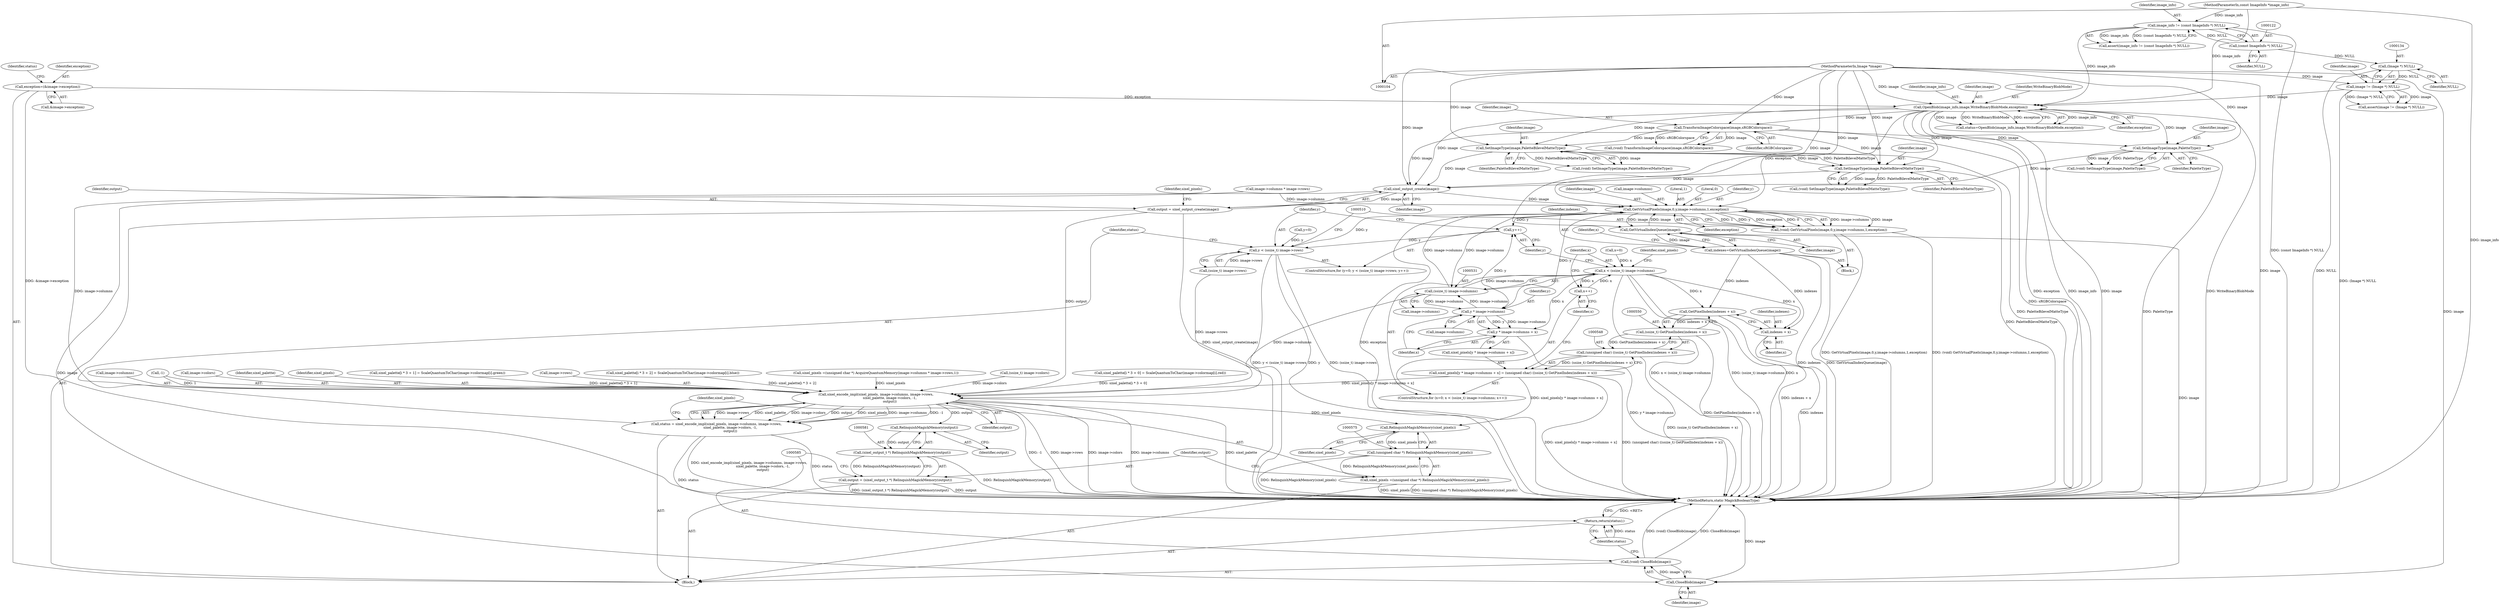 digraph "0_ImageMagick_10b3823a7619ed22d42764733eb052c4159bc8c1_1@API" {
"1000480" [label="(Call,sixel_output_create(image))"];
"1000185" [label="(Call,TransformImageColorspace(image,sRGBColorspace))"];
"1000165" [label="(Call,OpenBlob(image_info,image,WriteBinaryBlobMode,exception))"];
"1000119" [label="(Call,image_info != (const ImageInfo *) NULL)"];
"1000105" [label="(MethodParameterIn,const ImageInfo *image_info)"];
"1000121" [label="(Call,(const ImageInfo *) NULL)"];
"1000131" [label="(Call,image != (Image *) NULL)"];
"1000106" [label="(MethodParameterIn,Image *image)"];
"1000133" [label="(Call,(Image *) NULL)"];
"1000157" [label="(Call,exception=(&image->exception))"];
"1000234" [label="(Call,SetImageType(image,PaletteBilevelMatteType))"];
"1000213" [label="(Call,SetImageType(image,PaletteType))"];
"1000307" [label="(Call,SetImageType(image,PaletteBilevelMatteType))"];
"1000478" [label="(Call,output = sixel_output_create(image))"];
"1000557" [label="(Call,sixel_encode_impl(sixel_pixels, image->columns, image->rows,\n                          sixel_palette, image->colors, -1,\n                          output))"];
"1000555" [label="(Call,status = sixel_encode_impl(sixel_pixels, image->columns, image->rows,\n                          sixel_palette, image->colors, -1,\n                          output))"];
"1000588" [label="(Return,return(status);)"];
"1000576" [label="(Call,RelinquishMagickMemory(sixel_pixels))"];
"1000574" [label="(Call,(unsigned char *) RelinquishMagickMemory(sixel_pixels))"];
"1000572" [label="(Call,sixel_pixels =(unsigned char *) RelinquishMagickMemory(sixel_pixels))"];
"1000582" [label="(Call,RelinquishMagickMemory(output))"];
"1000580" [label="(Call,(sixel_output_t *) RelinquishMagickMemory(output))"];
"1000578" [label="(Call,output = (sixel_output_t *) RelinquishMagickMemory(output))"];
"1000511" [label="(Call,GetVirtualPixels(image,0,y,image->columns,1,exception))"];
"1000506" [label="(Call,y++)"];
"1000499" [label="(Call,y < (ssize_t) image->rows)"];
"1000509" [label="(Call,(void) GetVirtualPixels(image,0,y,image->columns,1,exception))"];
"1000522" [label="(Call,GetVirtualIndexQueue(image))"];
"1000520" [label="(Call,indexes=GetVirtualIndexQueue(image))"];
"1000551" [label="(Call,GetPixelIndex(indexes + x))"];
"1000549" [label="(Call,(ssize_t) GetPixelIndex(indexes + x))"];
"1000547" [label="(Call,(unsigned char) ((ssize_t) GetPixelIndex(indexes + x)))"];
"1000537" [label="(Call,sixel_pixels[y * image->columns + x] = (unsigned char) ((ssize_t) GetPixelIndex(indexes + x)))"];
"1000552" [label="(Call,indexes + x)"];
"1000586" [label="(Call,CloseBlob(image))"];
"1000584" [label="(Call,(void) CloseBlob(image))"];
"1000530" [label="(Call,(ssize_t) image->columns)"];
"1000528" [label="(Call,x < (ssize_t) image->columns)"];
"1000535" [label="(Call,x++)"];
"1000540" [label="(Call,y * image->columns + x)"];
"1000541" [label="(Call,y * image->columns)"];
"1000135" [label="(Identifier,NULL)"];
"1000501" [label="(Call,(ssize_t) image->rows)"];
"1000163" [label="(Call,status=OpenBlob(image_info,image,WriteBinaryBlobMode,exception))"];
"1000422" [label="(Call,(ssize_t) image->colors)"];
"1000478" [label="(Call,output = sixel_output_create(image))"];
"1000546" [label="(Identifier,x)"];
"1000538" [label="(Call,sixel_pixels[y * image->columns + x])"];
"1000482" [label="(Call,sixel_pixels =(unsigned char *) AcquireQuantumMemory(image->columns * image->rows,1))"];
"1000213" [label="(Call,SetImageType(image,PaletteType))"];
"1000232" [label="(Call,(void) SetImageType(image,PaletteBilevelMatteType))"];
"1000542" [label="(Identifier,y)"];
"1000107" [label="(Block,)"];
"1000584" [label="(Call,(void) CloseBlob(image))"];
"1000577" [label="(Identifier,sixel_pixels)"];
"1000165" [label="(Call,OpenBlob(image_info,image,WriteBinaryBlobMode,exception))"];
"1000529" [label="(Identifier,x)"];
"1000514" [label="(Identifier,y)"];
"1000576" [label="(Call,RelinquishMagickMemory(sixel_pixels))"];
"1000537" [label="(Call,sixel_pixels[y * image->columns + x] = (unsigned char) ((ssize_t) GetPixelIndex(indexes + x)))"];
"1000582" [label="(Call,RelinquishMagickMemory(output))"];
"1000587" [label="(Identifier,image)"];
"1000186" [label="(Identifier,image)"];
"1000487" [label="(Call,image->columns * image->rows)"];
"1000183" [label="(Call,(void) TransformImageColorspace(image,sRGBColorspace))"];
"1000512" [label="(Identifier,image)"];
"1000508" [label="(Block,)"];
"1000479" [label="(Identifier,output)"];
"1000495" [label="(ControlStructure,for (y=0; y < (ssize_t) image->rows; y++))"];
"1000549" [label="(Call,(ssize_t) GetPixelIndex(indexes + x))"];
"1000540" [label="(Call,y * image->columns + x)"];
"1000118" [label="(Call,assert(image_info != (const ImageInfo *) NULL))"];
"1000580" [label="(Call,(sixel_output_t *) RelinquishMagickMemory(output))"];
"1000515" [label="(Call,image->columns)"];
"1000123" [label="(Identifier,NULL)"];
"1000522" [label="(Call,GetVirtualIndexQueue(image))"];
"1000185" [label="(Call,TransformImageColorspace(image,sRGBColorspace))"];
"1000166" [label="(Identifier,image_info)"];
"1000518" [label="(Literal,1)"];
"1000430" [label="(Call,sixel_palette[i * 3 + 0] = ScaleQuantumToChar(image->colormap[i].red))"];
"1000559" [label="(Call,image->columns)"];
"1000528" [label="(Call,x < (ssize_t) image->columns)"];
"1000532" [label="(Call,image->columns)"];
"1000132" [label="(Identifier,image)"];
"1000499" [label="(Call,y < (ssize_t) image->rows)"];
"1000211" [label="(Call,(void) SetImageType(image,PaletteType))"];
"1000555" [label="(Call,status = sixel_encode_impl(sixel_pixels, image->columns, image->rows,\n                          sixel_palette, image->colors, -1,\n                          output))"];
"1000236" [label="(Identifier,PaletteBilevelMatteType)"];
"1000541" [label="(Call,y * image->columns)"];
"1000536" [label="(Identifier,x)"];
"1000309" [label="(Identifier,PaletteBilevelMatteType)"];
"1000574" [label="(Call,(unsigned char *) RelinquishMagickMemory(sixel_pixels))"];
"1000535" [label="(Call,x++)"];
"1000167" [label="(Identifier,image)"];
"1000131" [label="(Call,image != (Image *) NULL)"];
"1000569" [label="(Call,-1)"];
"1000530" [label="(Call,(ssize_t) image->columns)"];
"1000523" [label="(Identifier,image)"];
"1000572" [label="(Call,sixel_pixels =(unsigned char *) RelinquishMagickMemory(sixel_pixels))"];
"1000164" [label="(Identifier,status)"];
"1000307" [label="(Call,SetImageType(image,PaletteBilevelMatteType))"];
"1000588" [label="(Return,return(status);)"];
"1000526" [label="(Identifier,x)"];
"1000557" [label="(Call,sixel_encode_impl(sixel_pixels, image->columns, image->rows,\n                          sixel_palette, image->colors, -1,\n                          output))"];
"1000551" [label="(Call,GetPixelIndex(indexes + x))"];
"1000566" [label="(Call,image->colors)"];
"1000235" [label="(Identifier,image)"];
"1000483" [label="(Identifier,sixel_pixels)"];
"1000579" [label="(Identifier,output)"];
"1000119" [label="(Call,image_info != (const ImageInfo *) NULL)"];
"1000507" [label="(Identifier,y)"];
"1000157" [label="(Call,exception=(&image->exception))"];
"1000589" [label="(Identifier,status)"];
"1000520" [label="(Call,indexes=GetVirtualIndexQueue(image))"];
"1000158" [label="(Identifier,exception)"];
"1000187" [label="(Identifier,sRGBColorspace)"];
"1000215" [label="(Identifier,PaletteType)"];
"1000481" [label="(Identifier,image)"];
"1000130" [label="(Call,assert(image != (Image *) NULL))"];
"1000496" [label="(Call,y=0)"];
"1000169" [label="(Identifier,exception)"];
"1000565" [label="(Identifier,sixel_palette)"];
"1000558" [label="(Identifier,sixel_pixels)"];
"1000168" [label="(Identifier,WriteBinaryBlobMode)"];
"1000480" [label="(Call,sixel_output_create(image))"];
"1000553" [label="(Identifier,indexes)"];
"1000159" [label="(Call,&image->exception)"];
"1000583" [label="(Identifier,output)"];
"1000547" [label="(Call,(unsigned char) ((ssize_t) GetPixelIndex(indexes + x)))"];
"1000121" [label="(Call,(const ImageInfo *) NULL)"];
"1000519" [label="(Identifier,exception)"];
"1000120" [label="(Identifier,image_info)"];
"1000586" [label="(Call,CloseBlob(image))"];
"1000446" [label="(Call,sixel_palette[i * 3 + 1] = ScaleQuantumToChar(image->colormap[i].green))"];
"1000513" [label="(Literal,0)"];
"1000509" [label="(Call,(void) GetVirtualPixels(image,0,y,image->columns,1,exception))"];
"1000578" [label="(Call,output = (sixel_output_t *) RelinquishMagickMemory(output))"];
"1000234" [label="(Call,SetImageType(image,PaletteBilevelMatteType))"];
"1000524" [label="(ControlStructure,for (x=0; x < (ssize_t) image->columns; x++))"];
"1000543" [label="(Call,image->columns)"];
"1000539" [label="(Identifier,sixel_pixels)"];
"1000590" [label="(MethodReturn,static MagickBooleanType)"];
"1000554" [label="(Identifier,x)"];
"1000562" [label="(Call,image->rows)"];
"1000552" [label="(Call,indexes + x)"];
"1000500" [label="(Identifier,y)"];
"1000214" [label="(Identifier,image)"];
"1000506" [label="(Call,y++)"];
"1000525" [label="(Call,x=0)"];
"1000556" [label="(Identifier,status)"];
"1000511" [label="(Call,GetVirtualPixels(image,0,y,image->columns,1,exception))"];
"1000571" [label="(Identifier,output)"];
"1000133" [label="(Call,(Image *) NULL)"];
"1000305" [label="(Call,(void) SetImageType(image,PaletteBilevelMatteType))"];
"1000462" [label="(Call,sixel_palette[i * 3 + 2] = ScaleQuantumToChar(image->colormap[i].blue))"];
"1000308" [label="(Identifier,image)"];
"1000573" [label="(Identifier,sixel_pixels)"];
"1000105" [label="(MethodParameterIn,const ImageInfo *image_info)"];
"1000106" [label="(MethodParameterIn,Image *image)"];
"1000521" [label="(Identifier,indexes)"];
"1000480" -> "1000478"  [label="AST: "];
"1000480" -> "1000481"  [label="CFG: "];
"1000481" -> "1000480"  [label="AST: "];
"1000478" -> "1000480"  [label="CFG: "];
"1000480" -> "1000478"  [label="DDG: image"];
"1000185" -> "1000480"  [label="DDG: image"];
"1000234" -> "1000480"  [label="DDG: image"];
"1000213" -> "1000480"  [label="DDG: image"];
"1000165" -> "1000480"  [label="DDG: image"];
"1000307" -> "1000480"  [label="DDG: image"];
"1000106" -> "1000480"  [label="DDG: image"];
"1000480" -> "1000511"  [label="DDG: image"];
"1000480" -> "1000586"  [label="DDG: image"];
"1000185" -> "1000183"  [label="AST: "];
"1000185" -> "1000187"  [label="CFG: "];
"1000186" -> "1000185"  [label="AST: "];
"1000187" -> "1000185"  [label="AST: "];
"1000183" -> "1000185"  [label="CFG: "];
"1000185" -> "1000590"  [label="DDG: sRGBColorspace"];
"1000185" -> "1000183"  [label="DDG: image"];
"1000185" -> "1000183"  [label="DDG: sRGBColorspace"];
"1000165" -> "1000185"  [label="DDG: image"];
"1000106" -> "1000185"  [label="DDG: image"];
"1000185" -> "1000213"  [label="DDG: image"];
"1000185" -> "1000234"  [label="DDG: image"];
"1000185" -> "1000307"  [label="DDG: image"];
"1000165" -> "1000163"  [label="AST: "];
"1000165" -> "1000169"  [label="CFG: "];
"1000166" -> "1000165"  [label="AST: "];
"1000167" -> "1000165"  [label="AST: "];
"1000168" -> "1000165"  [label="AST: "];
"1000169" -> "1000165"  [label="AST: "];
"1000163" -> "1000165"  [label="CFG: "];
"1000165" -> "1000590"  [label="DDG: WriteBinaryBlobMode"];
"1000165" -> "1000590"  [label="DDG: exception"];
"1000165" -> "1000590"  [label="DDG: image_info"];
"1000165" -> "1000590"  [label="DDG: image"];
"1000165" -> "1000163"  [label="DDG: image_info"];
"1000165" -> "1000163"  [label="DDG: image"];
"1000165" -> "1000163"  [label="DDG: WriteBinaryBlobMode"];
"1000165" -> "1000163"  [label="DDG: exception"];
"1000119" -> "1000165"  [label="DDG: image_info"];
"1000105" -> "1000165"  [label="DDG: image_info"];
"1000131" -> "1000165"  [label="DDG: image"];
"1000106" -> "1000165"  [label="DDG: image"];
"1000157" -> "1000165"  [label="DDG: exception"];
"1000165" -> "1000213"  [label="DDG: image"];
"1000165" -> "1000234"  [label="DDG: image"];
"1000165" -> "1000307"  [label="DDG: image"];
"1000165" -> "1000511"  [label="DDG: exception"];
"1000119" -> "1000118"  [label="AST: "];
"1000119" -> "1000121"  [label="CFG: "];
"1000120" -> "1000119"  [label="AST: "];
"1000121" -> "1000119"  [label="AST: "];
"1000118" -> "1000119"  [label="CFG: "];
"1000119" -> "1000590"  [label="DDG: (const ImageInfo *) NULL"];
"1000119" -> "1000118"  [label="DDG: image_info"];
"1000119" -> "1000118"  [label="DDG: (const ImageInfo *) NULL"];
"1000105" -> "1000119"  [label="DDG: image_info"];
"1000121" -> "1000119"  [label="DDG: NULL"];
"1000105" -> "1000104"  [label="AST: "];
"1000105" -> "1000590"  [label="DDG: image_info"];
"1000121" -> "1000123"  [label="CFG: "];
"1000122" -> "1000121"  [label="AST: "];
"1000123" -> "1000121"  [label="AST: "];
"1000121" -> "1000133"  [label="DDG: NULL"];
"1000131" -> "1000130"  [label="AST: "];
"1000131" -> "1000133"  [label="CFG: "];
"1000132" -> "1000131"  [label="AST: "];
"1000133" -> "1000131"  [label="AST: "];
"1000130" -> "1000131"  [label="CFG: "];
"1000131" -> "1000590"  [label="DDG: (Image *) NULL"];
"1000131" -> "1000130"  [label="DDG: image"];
"1000131" -> "1000130"  [label="DDG: (Image *) NULL"];
"1000106" -> "1000131"  [label="DDG: image"];
"1000133" -> "1000131"  [label="DDG: NULL"];
"1000106" -> "1000104"  [label="AST: "];
"1000106" -> "1000590"  [label="DDG: image"];
"1000106" -> "1000213"  [label="DDG: image"];
"1000106" -> "1000234"  [label="DDG: image"];
"1000106" -> "1000307"  [label="DDG: image"];
"1000106" -> "1000511"  [label="DDG: image"];
"1000106" -> "1000522"  [label="DDG: image"];
"1000106" -> "1000586"  [label="DDG: image"];
"1000133" -> "1000135"  [label="CFG: "];
"1000134" -> "1000133"  [label="AST: "];
"1000135" -> "1000133"  [label="AST: "];
"1000133" -> "1000590"  [label="DDG: NULL"];
"1000157" -> "1000107"  [label="AST: "];
"1000157" -> "1000159"  [label="CFG: "];
"1000158" -> "1000157"  [label="AST: "];
"1000159" -> "1000157"  [label="AST: "];
"1000164" -> "1000157"  [label="CFG: "];
"1000157" -> "1000590"  [label="DDG: &image->exception"];
"1000234" -> "1000232"  [label="AST: "];
"1000234" -> "1000236"  [label="CFG: "];
"1000235" -> "1000234"  [label="AST: "];
"1000236" -> "1000234"  [label="AST: "];
"1000232" -> "1000234"  [label="CFG: "];
"1000234" -> "1000590"  [label="DDG: PaletteBilevelMatteType"];
"1000234" -> "1000232"  [label="DDG: image"];
"1000234" -> "1000232"  [label="DDG: PaletteBilevelMatteType"];
"1000234" -> "1000307"  [label="DDG: image"];
"1000234" -> "1000307"  [label="DDG: PaletteBilevelMatteType"];
"1000213" -> "1000211"  [label="AST: "];
"1000213" -> "1000215"  [label="CFG: "];
"1000214" -> "1000213"  [label="AST: "];
"1000215" -> "1000213"  [label="AST: "];
"1000211" -> "1000213"  [label="CFG: "];
"1000213" -> "1000590"  [label="DDG: PaletteType"];
"1000213" -> "1000211"  [label="DDG: image"];
"1000213" -> "1000211"  [label="DDG: PaletteType"];
"1000307" -> "1000305"  [label="AST: "];
"1000307" -> "1000309"  [label="CFG: "];
"1000308" -> "1000307"  [label="AST: "];
"1000309" -> "1000307"  [label="AST: "];
"1000305" -> "1000307"  [label="CFG: "];
"1000307" -> "1000590"  [label="DDG: PaletteBilevelMatteType"];
"1000307" -> "1000305"  [label="DDG: image"];
"1000307" -> "1000305"  [label="DDG: PaletteBilevelMatteType"];
"1000478" -> "1000107"  [label="AST: "];
"1000479" -> "1000478"  [label="AST: "];
"1000483" -> "1000478"  [label="CFG: "];
"1000478" -> "1000590"  [label="DDG: sixel_output_create(image)"];
"1000478" -> "1000557"  [label="DDG: output"];
"1000557" -> "1000555"  [label="AST: "];
"1000557" -> "1000571"  [label="CFG: "];
"1000558" -> "1000557"  [label="AST: "];
"1000559" -> "1000557"  [label="AST: "];
"1000562" -> "1000557"  [label="AST: "];
"1000565" -> "1000557"  [label="AST: "];
"1000566" -> "1000557"  [label="AST: "];
"1000569" -> "1000557"  [label="AST: "];
"1000571" -> "1000557"  [label="AST: "];
"1000555" -> "1000557"  [label="CFG: "];
"1000557" -> "1000590"  [label="DDG: -1"];
"1000557" -> "1000590"  [label="DDG: image->rows"];
"1000557" -> "1000590"  [label="DDG: image->colors"];
"1000557" -> "1000590"  [label="DDG: image->columns"];
"1000557" -> "1000590"  [label="DDG: sixel_palette"];
"1000557" -> "1000555"  [label="DDG: image->rows"];
"1000557" -> "1000555"  [label="DDG: sixel_palette"];
"1000557" -> "1000555"  [label="DDG: image->colors"];
"1000557" -> "1000555"  [label="DDG: output"];
"1000557" -> "1000555"  [label="DDG: sixel_pixels"];
"1000557" -> "1000555"  [label="DDG: image->columns"];
"1000557" -> "1000555"  [label="DDG: -1"];
"1000482" -> "1000557"  [label="DDG: sixel_pixels"];
"1000537" -> "1000557"  [label="DDG: sixel_pixels[y * image->columns + x]"];
"1000487" -> "1000557"  [label="DDG: image->columns"];
"1000530" -> "1000557"  [label="DDG: image->columns"];
"1000501" -> "1000557"  [label="DDG: image->rows"];
"1000462" -> "1000557"  [label="DDG: sixel_palette[i * 3 + 2]"];
"1000446" -> "1000557"  [label="DDG: sixel_palette[i * 3 + 1]"];
"1000430" -> "1000557"  [label="DDG: sixel_palette[i * 3 + 0]"];
"1000422" -> "1000557"  [label="DDG: image->colors"];
"1000569" -> "1000557"  [label="DDG: 1"];
"1000557" -> "1000576"  [label="DDG: sixel_pixels"];
"1000557" -> "1000582"  [label="DDG: output"];
"1000555" -> "1000107"  [label="AST: "];
"1000556" -> "1000555"  [label="AST: "];
"1000573" -> "1000555"  [label="CFG: "];
"1000555" -> "1000590"  [label="DDG: sixel_encode_impl(sixel_pixels, image->columns, image->rows,\n                          sixel_palette, image->colors, -1,\n                          output)"];
"1000555" -> "1000590"  [label="DDG: status"];
"1000555" -> "1000588"  [label="DDG: status"];
"1000588" -> "1000107"  [label="AST: "];
"1000588" -> "1000589"  [label="CFG: "];
"1000589" -> "1000588"  [label="AST: "];
"1000590" -> "1000588"  [label="CFG: "];
"1000588" -> "1000590"  [label="DDG: <RET>"];
"1000589" -> "1000588"  [label="DDG: status"];
"1000576" -> "1000574"  [label="AST: "];
"1000576" -> "1000577"  [label="CFG: "];
"1000577" -> "1000576"  [label="AST: "];
"1000574" -> "1000576"  [label="CFG: "];
"1000576" -> "1000574"  [label="DDG: sixel_pixels"];
"1000537" -> "1000576"  [label="DDG: sixel_pixels[y * image->columns + x]"];
"1000574" -> "1000572"  [label="AST: "];
"1000575" -> "1000574"  [label="AST: "];
"1000572" -> "1000574"  [label="CFG: "];
"1000574" -> "1000590"  [label="DDG: RelinquishMagickMemory(sixel_pixels)"];
"1000574" -> "1000572"  [label="DDG: RelinquishMagickMemory(sixel_pixels)"];
"1000572" -> "1000107"  [label="AST: "];
"1000573" -> "1000572"  [label="AST: "];
"1000579" -> "1000572"  [label="CFG: "];
"1000572" -> "1000590"  [label="DDG: (unsigned char *) RelinquishMagickMemory(sixel_pixels)"];
"1000572" -> "1000590"  [label="DDG: sixel_pixels"];
"1000582" -> "1000580"  [label="AST: "];
"1000582" -> "1000583"  [label="CFG: "];
"1000583" -> "1000582"  [label="AST: "];
"1000580" -> "1000582"  [label="CFG: "];
"1000582" -> "1000580"  [label="DDG: output"];
"1000580" -> "1000578"  [label="AST: "];
"1000581" -> "1000580"  [label="AST: "];
"1000578" -> "1000580"  [label="CFG: "];
"1000580" -> "1000590"  [label="DDG: RelinquishMagickMemory(output)"];
"1000580" -> "1000578"  [label="DDG: RelinquishMagickMemory(output)"];
"1000578" -> "1000107"  [label="AST: "];
"1000579" -> "1000578"  [label="AST: "];
"1000585" -> "1000578"  [label="CFG: "];
"1000578" -> "1000590"  [label="DDG: output"];
"1000578" -> "1000590"  [label="DDG: (sixel_output_t *) RelinquishMagickMemory(output)"];
"1000511" -> "1000509"  [label="AST: "];
"1000511" -> "1000519"  [label="CFG: "];
"1000512" -> "1000511"  [label="AST: "];
"1000513" -> "1000511"  [label="AST: "];
"1000514" -> "1000511"  [label="AST: "];
"1000515" -> "1000511"  [label="AST: "];
"1000518" -> "1000511"  [label="AST: "];
"1000519" -> "1000511"  [label="AST: "];
"1000509" -> "1000511"  [label="CFG: "];
"1000511" -> "1000590"  [label="DDG: exception"];
"1000511" -> "1000506"  [label="DDG: y"];
"1000511" -> "1000509"  [label="DDG: image->columns"];
"1000511" -> "1000509"  [label="DDG: image"];
"1000511" -> "1000509"  [label="DDG: 1"];
"1000511" -> "1000509"  [label="DDG: y"];
"1000511" -> "1000509"  [label="DDG: exception"];
"1000511" -> "1000509"  [label="DDG: 0"];
"1000522" -> "1000511"  [label="DDG: image"];
"1000499" -> "1000511"  [label="DDG: y"];
"1000487" -> "1000511"  [label="DDG: image->columns"];
"1000530" -> "1000511"  [label="DDG: image->columns"];
"1000511" -> "1000522"  [label="DDG: image"];
"1000511" -> "1000530"  [label="DDG: image->columns"];
"1000511" -> "1000541"  [label="DDG: y"];
"1000506" -> "1000495"  [label="AST: "];
"1000506" -> "1000507"  [label="CFG: "];
"1000507" -> "1000506"  [label="AST: "];
"1000500" -> "1000506"  [label="CFG: "];
"1000506" -> "1000499"  [label="DDG: y"];
"1000541" -> "1000506"  [label="DDG: y"];
"1000499" -> "1000495"  [label="AST: "];
"1000499" -> "1000501"  [label="CFG: "];
"1000500" -> "1000499"  [label="AST: "];
"1000501" -> "1000499"  [label="AST: "];
"1000510" -> "1000499"  [label="CFG: "];
"1000556" -> "1000499"  [label="CFG: "];
"1000499" -> "1000590"  [label="DDG: y < (ssize_t) image->rows"];
"1000499" -> "1000590"  [label="DDG: y"];
"1000499" -> "1000590"  [label="DDG: (ssize_t) image->rows"];
"1000496" -> "1000499"  [label="DDG: y"];
"1000501" -> "1000499"  [label="DDG: image->rows"];
"1000509" -> "1000508"  [label="AST: "];
"1000510" -> "1000509"  [label="AST: "];
"1000521" -> "1000509"  [label="CFG: "];
"1000509" -> "1000590"  [label="DDG: (void) GetVirtualPixels(image,0,y,image->columns,1,exception)"];
"1000509" -> "1000590"  [label="DDG: GetVirtualPixels(image,0,y,image->columns,1,exception)"];
"1000522" -> "1000520"  [label="AST: "];
"1000522" -> "1000523"  [label="CFG: "];
"1000523" -> "1000522"  [label="AST: "];
"1000520" -> "1000522"  [label="CFG: "];
"1000522" -> "1000520"  [label="DDG: image"];
"1000522" -> "1000586"  [label="DDG: image"];
"1000520" -> "1000508"  [label="AST: "];
"1000521" -> "1000520"  [label="AST: "];
"1000526" -> "1000520"  [label="CFG: "];
"1000520" -> "1000590"  [label="DDG: GetVirtualIndexQueue(image)"];
"1000520" -> "1000590"  [label="DDG: indexes"];
"1000520" -> "1000551"  [label="DDG: indexes"];
"1000520" -> "1000552"  [label="DDG: indexes"];
"1000551" -> "1000549"  [label="AST: "];
"1000551" -> "1000552"  [label="CFG: "];
"1000552" -> "1000551"  [label="AST: "];
"1000549" -> "1000551"  [label="CFG: "];
"1000551" -> "1000590"  [label="DDG: indexes + x"];
"1000551" -> "1000549"  [label="DDG: indexes + x"];
"1000528" -> "1000551"  [label="DDG: x"];
"1000549" -> "1000547"  [label="AST: "];
"1000550" -> "1000549"  [label="AST: "];
"1000547" -> "1000549"  [label="CFG: "];
"1000549" -> "1000590"  [label="DDG: GetPixelIndex(indexes + x)"];
"1000549" -> "1000547"  [label="DDG: GetPixelIndex(indexes + x)"];
"1000547" -> "1000537"  [label="AST: "];
"1000548" -> "1000547"  [label="AST: "];
"1000537" -> "1000547"  [label="CFG: "];
"1000547" -> "1000590"  [label="DDG: (ssize_t) GetPixelIndex(indexes + x)"];
"1000547" -> "1000537"  [label="DDG: (ssize_t) GetPixelIndex(indexes + x)"];
"1000537" -> "1000524"  [label="AST: "];
"1000538" -> "1000537"  [label="AST: "];
"1000536" -> "1000537"  [label="CFG: "];
"1000537" -> "1000590"  [label="DDG: (unsigned char) ((ssize_t) GetPixelIndex(indexes + x))"];
"1000537" -> "1000590"  [label="DDG: sixel_pixels[y * image->columns + x]"];
"1000552" -> "1000554"  [label="CFG: "];
"1000553" -> "1000552"  [label="AST: "];
"1000554" -> "1000552"  [label="AST: "];
"1000552" -> "1000590"  [label="DDG: indexes"];
"1000528" -> "1000552"  [label="DDG: x"];
"1000586" -> "1000584"  [label="AST: "];
"1000586" -> "1000587"  [label="CFG: "];
"1000587" -> "1000586"  [label="AST: "];
"1000584" -> "1000586"  [label="CFG: "];
"1000586" -> "1000590"  [label="DDG: image"];
"1000586" -> "1000584"  [label="DDG: image"];
"1000584" -> "1000107"  [label="AST: "];
"1000585" -> "1000584"  [label="AST: "];
"1000589" -> "1000584"  [label="CFG: "];
"1000584" -> "1000590"  [label="DDG: (void) CloseBlob(image)"];
"1000584" -> "1000590"  [label="DDG: CloseBlob(image)"];
"1000530" -> "1000528"  [label="AST: "];
"1000530" -> "1000532"  [label="CFG: "];
"1000531" -> "1000530"  [label="AST: "];
"1000532" -> "1000530"  [label="AST: "];
"1000528" -> "1000530"  [label="CFG: "];
"1000530" -> "1000528"  [label="DDG: image->columns"];
"1000541" -> "1000530"  [label="DDG: image->columns"];
"1000530" -> "1000541"  [label="DDG: image->columns"];
"1000528" -> "1000524"  [label="AST: "];
"1000529" -> "1000528"  [label="AST: "];
"1000539" -> "1000528"  [label="CFG: "];
"1000507" -> "1000528"  [label="CFG: "];
"1000528" -> "1000590"  [label="DDG: x < (ssize_t) image->columns"];
"1000528" -> "1000590"  [label="DDG: (ssize_t) image->columns"];
"1000528" -> "1000590"  [label="DDG: x"];
"1000535" -> "1000528"  [label="DDG: x"];
"1000525" -> "1000528"  [label="DDG: x"];
"1000528" -> "1000535"  [label="DDG: x"];
"1000528" -> "1000540"  [label="DDG: x"];
"1000535" -> "1000524"  [label="AST: "];
"1000535" -> "1000536"  [label="CFG: "];
"1000536" -> "1000535"  [label="AST: "];
"1000529" -> "1000535"  [label="CFG: "];
"1000540" -> "1000538"  [label="AST: "];
"1000540" -> "1000546"  [label="CFG: "];
"1000541" -> "1000540"  [label="AST: "];
"1000546" -> "1000540"  [label="AST: "];
"1000538" -> "1000540"  [label="CFG: "];
"1000540" -> "1000590"  [label="DDG: y * image->columns"];
"1000541" -> "1000540"  [label="DDG: y"];
"1000541" -> "1000540"  [label="DDG: image->columns"];
"1000541" -> "1000543"  [label="CFG: "];
"1000542" -> "1000541"  [label="AST: "];
"1000543" -> "1000541"  [label="AST: "];
"1000546" -> "1000541"  [label="CFG: "];
}

